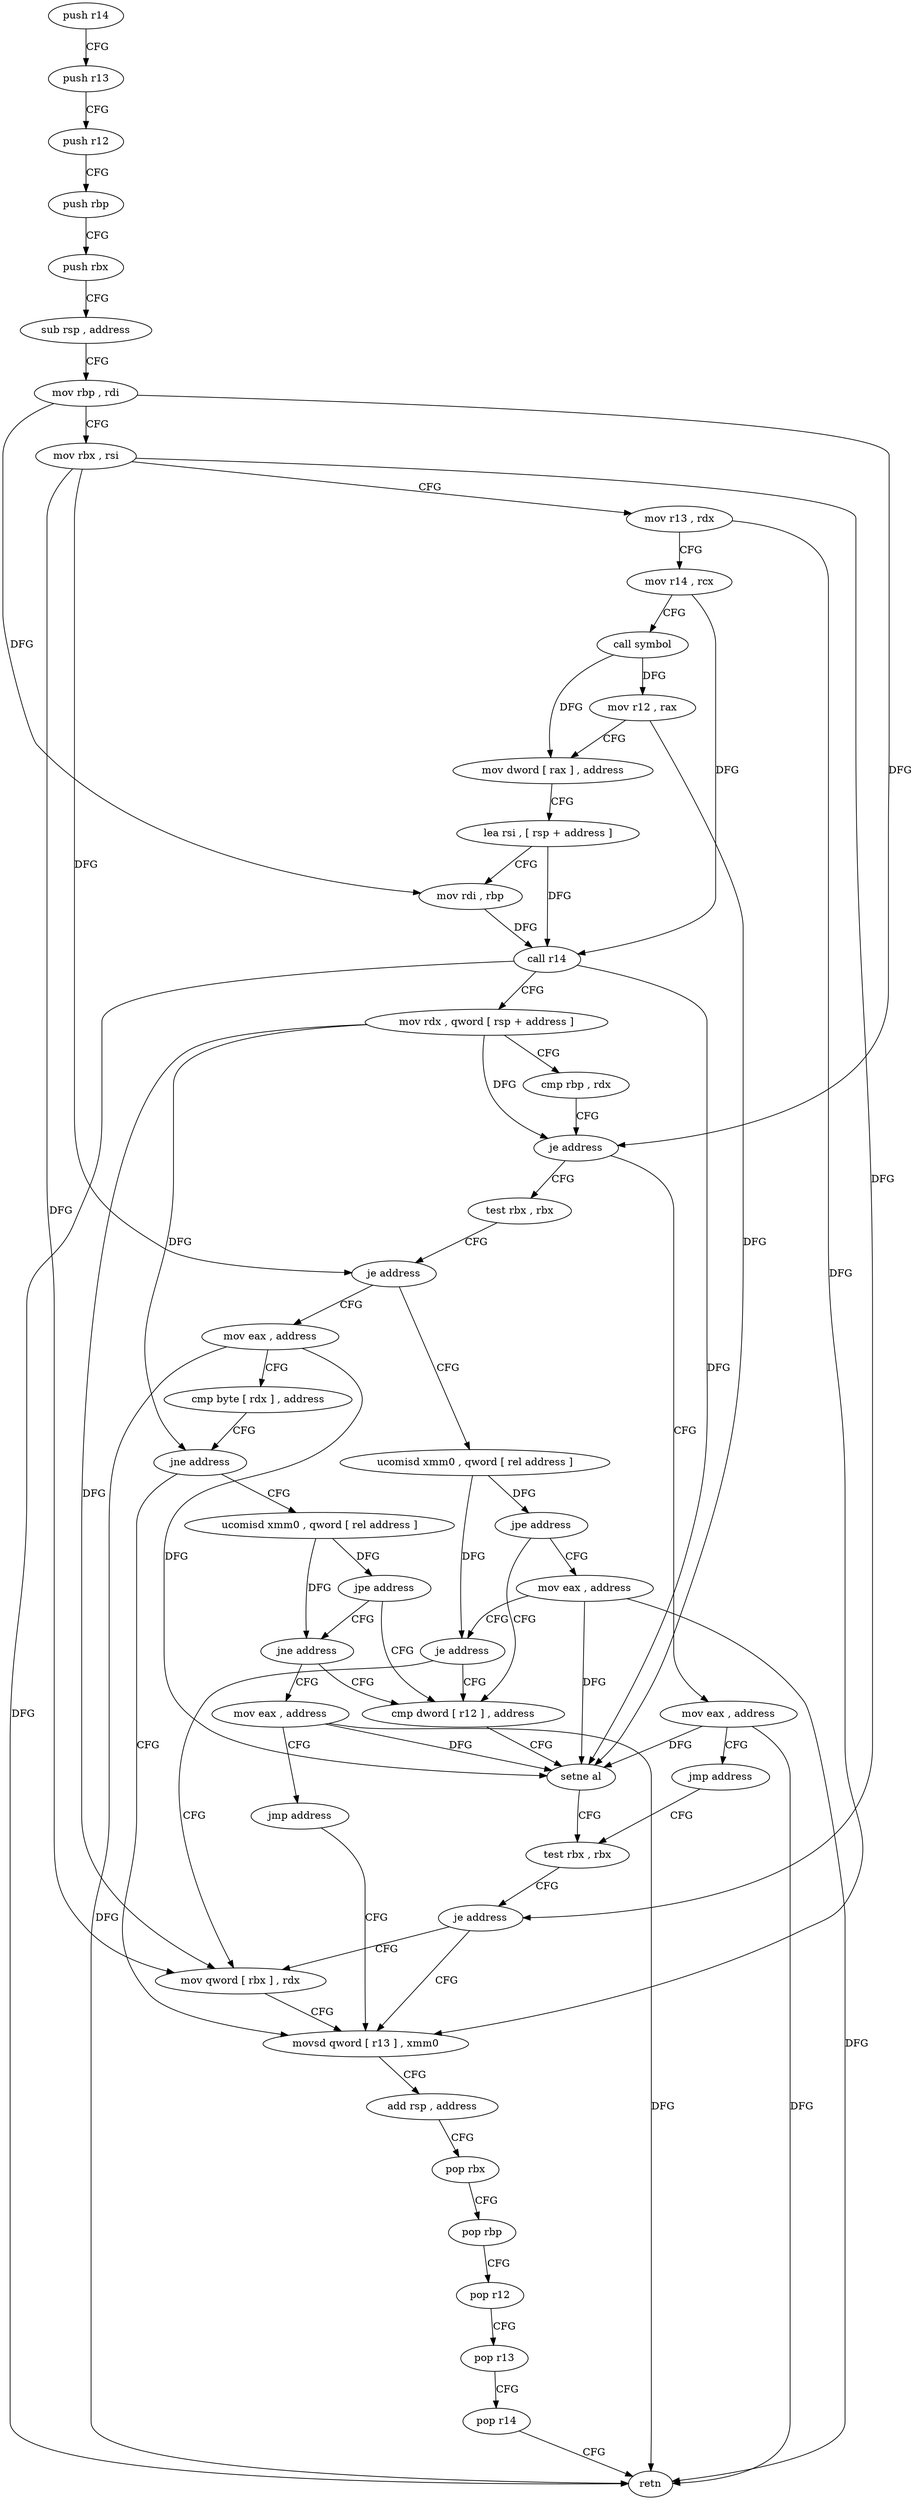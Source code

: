 digraph "func" {
"4378543" [label = "push r14" ]
"4378545" [label = "push r13" ]
"4378547" [label = "push r12" ]
"4378549" [label = "push rbp" ]
"4378550" [label = "push rbx" ]
"4378551" [label = "sub rsp , address" ]
"4378555" [label = "mov rbp , rdi" ]
"4378558" [label = "mov rbx , rsi" ]
"4378561" [label = "mov r13 , rdx" ]
"4378564" [label = "mov r14 , rcx" ]
"4378567" [label = "call symbol" ]
"4378572" [label = "mov r12 , rax" ]
"4378575" [label = "mov dword [ rax ] , address" ]
"4378581" [label = "lea rsi , [ rsp + address ]" ]
"4378586" [label = "mov rdi , rbp" ]
"4378589" [label = "call r14" ]
"4378592" [label = "mov rdx , qword [ rsp + address ]" ]
"4378597" [label = "cmp rbp , rdx" ]
"4378600" [label = "je address" ]
"4378688" [label = "mov eax , address" ]
"4378602" [label = "test rbx , rbx" ]
"4378693" [label = "jmp address" ]
"4378632" [label = "test rbx , rbx" ]
"4378605" [label = "je address" ]
"4378659" [label = "mov eax , address" ]
"4378607" [label = "ucomisd xmm0 , qword [ rel address ]" ]
"4378635" [label = "je address" ]
"4378640" [label = "movsd qword [ r13 ] , xmm0" ]
"4378637" [label = "mov qword [ rbx ] , rdx" ]
"4378664" [label = "cmp byte [ rdx ] , address" ]
"4378667" [label = "jne address" ]
"4378669" [label = "ucomisd xmm0 , qword [ rel address ]" ]
"4378615" [label = "jpe address" ]
"4378624" [label = "cmp dword [ r12 ] , address" ]
"4378617" [label = "mov eax , address" ]
"4378646" [label = "add rsp , address" ]
"4378650" [label = "pop rbx" ]
"4378651" [label = "pop rbp" ]
"4378652" [label = "pop r12" ]
"4378654" [label = "pop r13" ]
"4378656" [label = "pop r14" ]
"4378658" [label = "retn" ]
"4378677" [label = "jpe address" ]
"4378679" [label = "jne address" ]
"4378629" [label = "setne al" ]
"4378622" [label = "je address" ]
"4378681" [label = "mov eax , address" ]
"4378686" [label = "jmp address" ]
"4378543" -> "4378545" [ label = "CFG" ]
"4378545" -> "4378547" [ label = "CFG" ]
"4378547" -> "4378549" [ label = "CFG" ]
"4378549" -> "4378550" [ label = "CFG" ]
"4378550" -> "4378551" [ label = "CFG" ]
"4378551" -> "4378555" [ label = "CFG" ]
"4378555" -> "4378558" [ label = "CFG" ]
"4378555" -> "4378586" [ label = "DFG" ]
"4378555" -> "4378600" [ label = "DFG" ]
"4378558" -> "4378561" [ label = "CFG" ]
"4378558" -> "4378605" [ label = "DFG" ]
"4378558" -> "4378635" [ label = "DFG" ]
"4378558" -> "4378637" [ label = "DFG" ]
"4378561" -> "4378564" [ label = "CFG" ]
"4378561" -> "4378640" [ label = "DFG" ]
"4378564" -> "4378567" [ label = "CFG" ]
"4378564" -> "4378589" [ label = "DFG" ]
"4378567" -> "4378572" [ label = "DFG" ]
"4378567" -> "4378575" [ label = "DFG" ]
"4378572" -> "4378575" [ label = "CFG" ]
"4378572" -> "4378629" [ label = "DFG" ]
"4378575" -> "4378581" [ label = "CFG" ]
"4378581" -> "4378586" [ label = "CFG" ]
"4378581" -> "4378589" [ label = "DFG" ]
"4378586" -> "4378589" [ label = "DFG" ]
"4378589" -> "4378592" [ label = "CFG" ]
"4378589" -> "4378658" [ label = "DFG" ]
"4378589" -> "4378629" [ label = "DFG" ]
"4378592" -> "4378597" [ label = "CFG" ]
"4378592" -> "4378600" [ label = "DFG" ]
"4378592" -> "4378667" [ label = "DFG" ]
"4378592" -> "4378637" [ label = "DFG" ]
"4378597" -> "4378600" [ label = "CFG" ]
"4378600" -> "4378688" [ label = "CFG" ]
"4378600" -> "4378602" [ label = "CFG" ]
"4378688" -> "4378693" [ label = "CFG" ]
"4378688" -> "4378658" [ label = "DFG" ]
"4378688" -> "4378629" [ label = "DFG" ]
"4378602" -> "4378605" [ label = "CFG" ]
"4378693" -> "4378632" [ label = "CFG" ]
"4378632" -> "4378635" [ label = "CFG" ]
"4378605" -> "4378659" [ label = "CFG" ]
"4378605" -> "4378607" [ label = "CFG" ]
"4378659" -> "4378664" [ label = "CFG" ]
"4378659" -> "4378658" [ label = "DFG" ]
"4378659" -> "4378629" [ label = "DFG" ]
"4378607" -> "4378615" [ label = "DFG" ]
"4378607" -> "4378622" [ label = "DFG" ]
"4378635" -> "4378640" [ label = "CFG" ]
"4378635" -> "4378637" [ label = "CFG" ]
"4378640" -> "4378646" [ label = "CFG" ]
"4378637" -> "4378640" [ label = "CFG" ]
"4378664" -> "4378667" [ label = "CFG" ]
"4378667" -> "4378640" [ label = "CFG" ]
"4378667" -> "4378669" [ label = "CFG" ]
"4378669" -> "4378677" [ label = "DFG" ]
"4378669" -> "4378679" [ label = "DFG" ]
"4378615" -> "4378624" [ label = "CFG" ]
"4378615" -> "4378617" [ label = "CFG" ]
"4378624" -> "4378629" [ label = "CFG" ]
"4378617" -> "4378622" [ label = "CFG" ]
"4378617" -> "4378658" [ label = "DFG" ]
"4378617" -> "4378629" [ label = "DFG" ]
"4378646" -> "4378650" [ label = "CFG" ]
"4378650" -> "4378651" [ label = "CFG" ]
"4378651" -> "4378652" [ label = "CFG" ]
"4378652" -> "4378654" [ label = "CFG" ]
"4378654" -> "4378656" [ label = "CFG" ]
"4378656" -> "4378658" [ label = "CFG" ]
"4378677" -> "4378624" [ label = "CFG" ]
"4378677" -> "4378679" [ label = "CFG" ]
"4378679" -> "4378624" [ label = "CFG" ]
"4378679" -> "4378681" [ label = "CFG" ]
"4378629" -> "4378632" [ label = "CFG" ]
"4378622" -> "4378637" [ label = "CFG" ]
"4378622" -> "4378624" [ label = "CFG" ]
"4378681" -> "4378686" [ label = "CFG" ]
"4378681" -> "4378658" [ label = "DFG" ]
"4378681" -> "4378629" [ label = "DFG" ]
"4378686" -> "4378640" [ label = "CFG" ]
}
